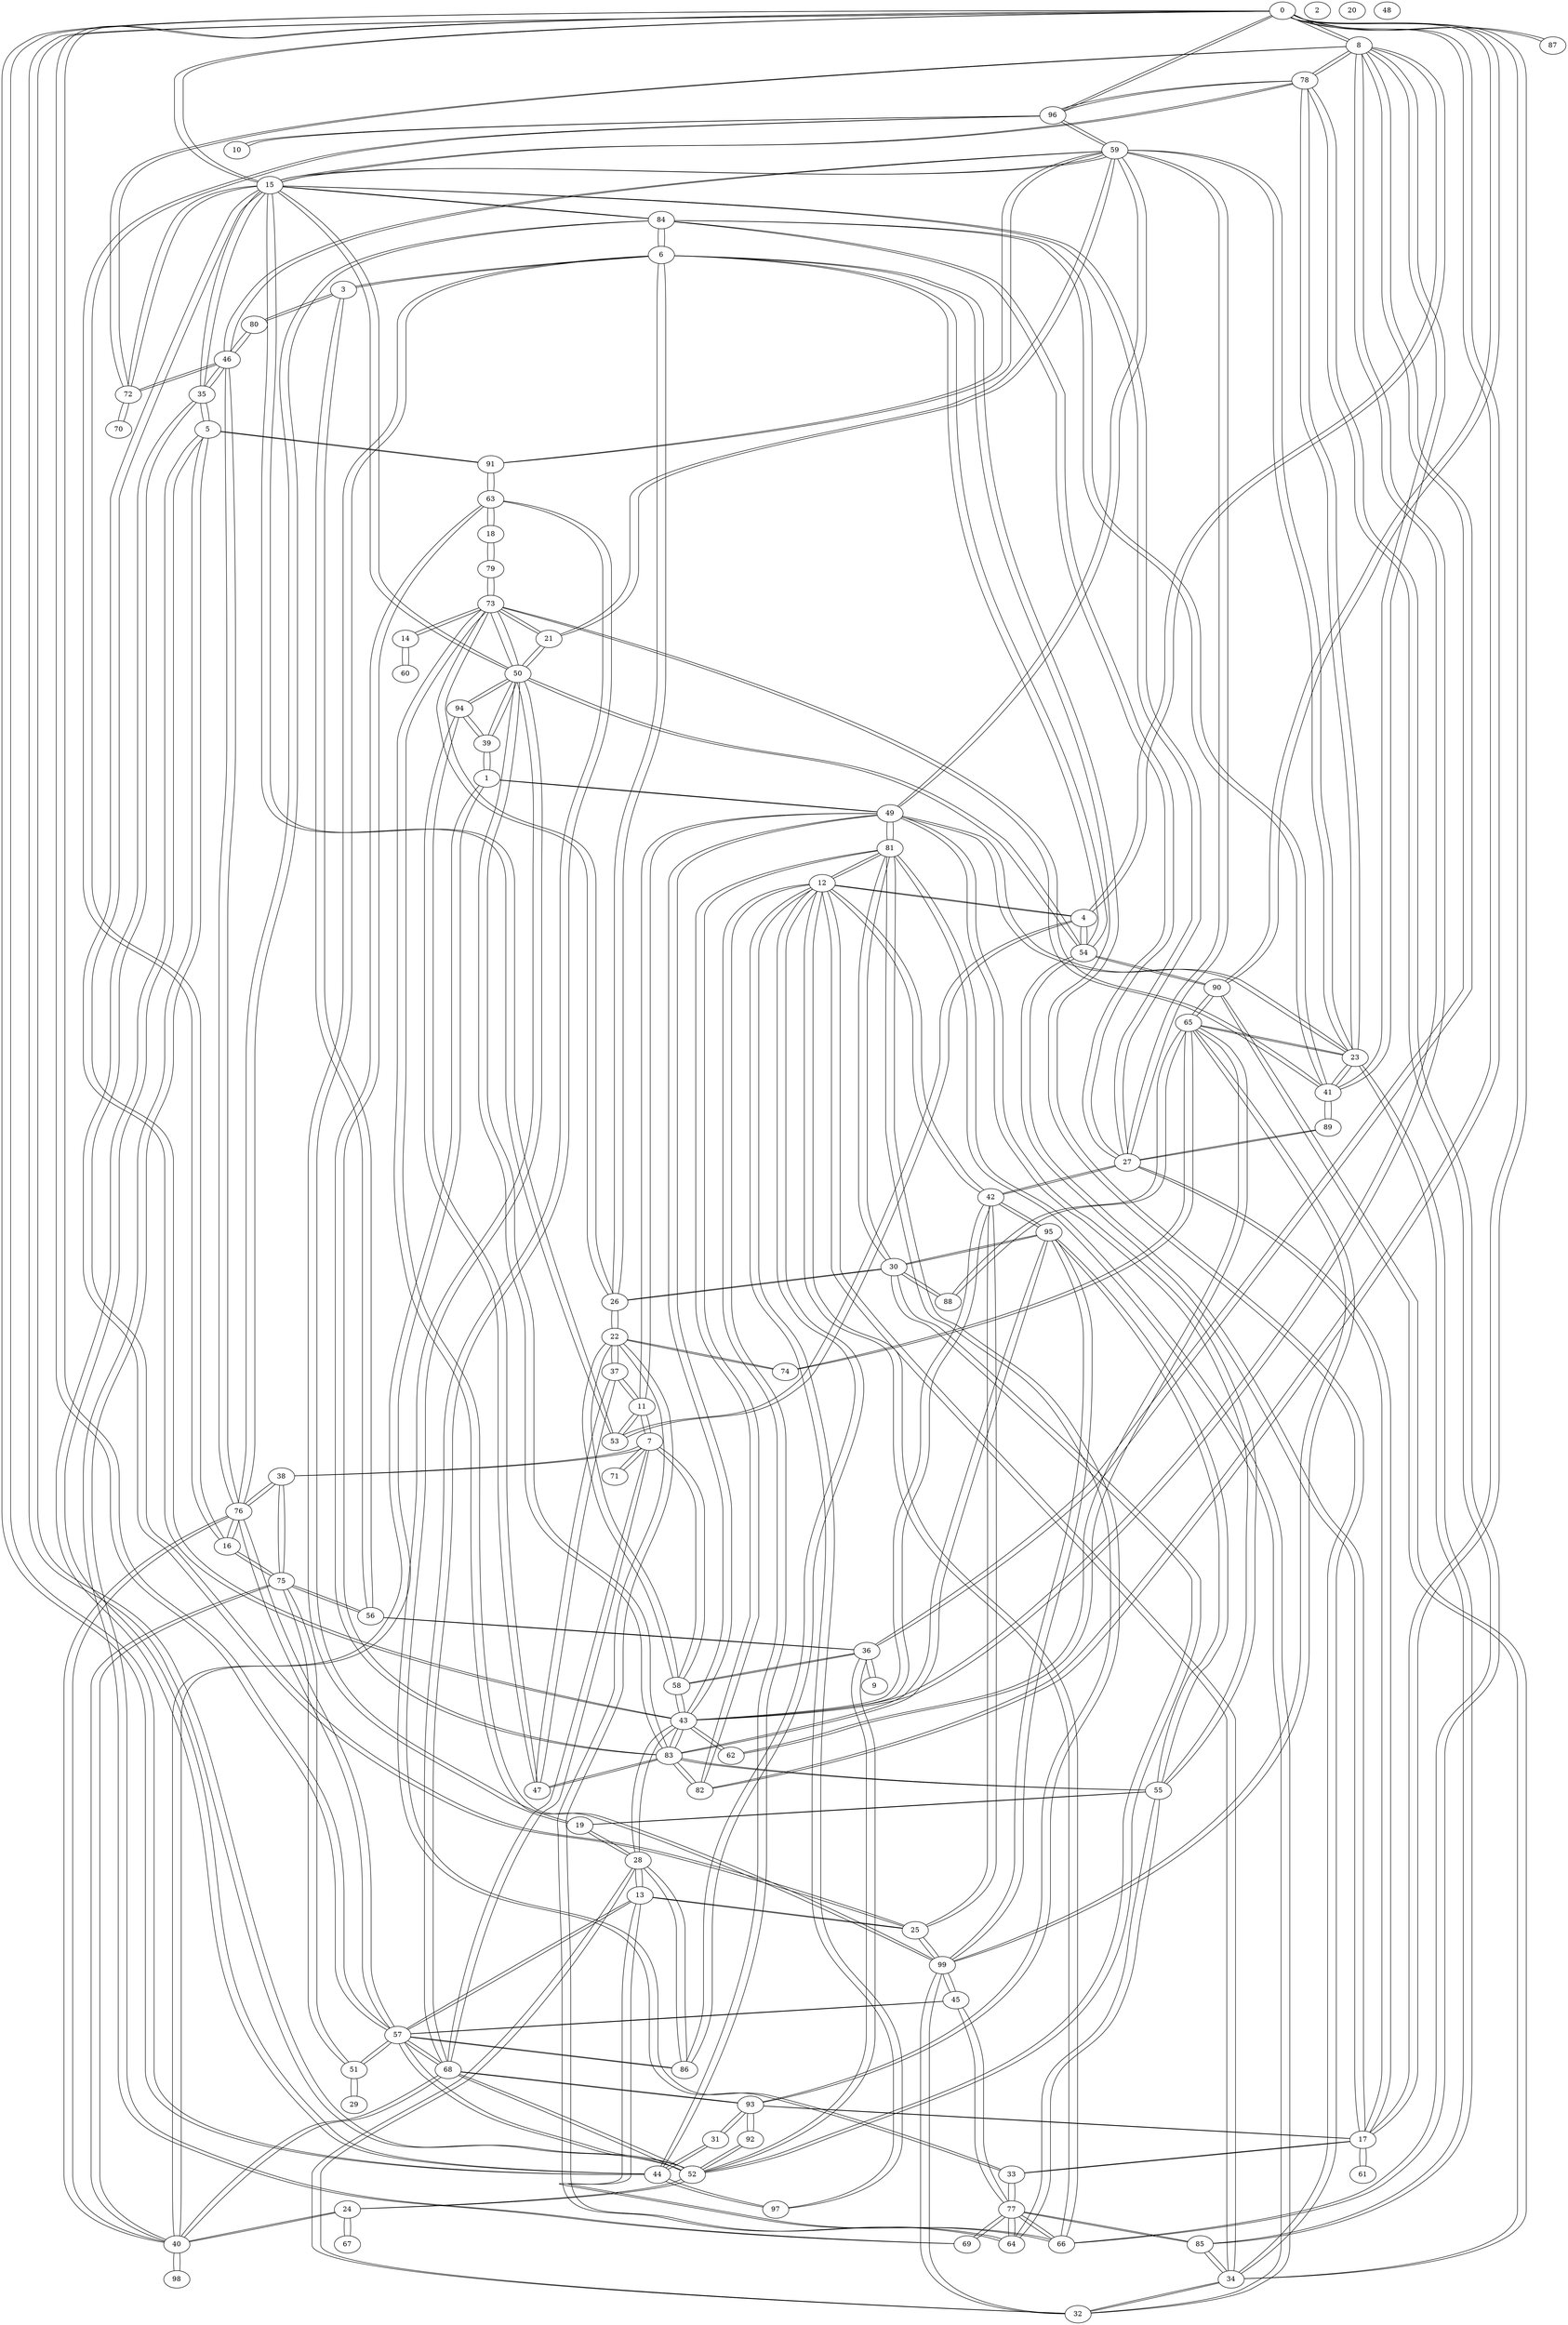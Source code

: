 graph G {
    "0" [label="0"];
    "1" [label="1"];
    "2" [label="2"];
    "3" [label="3"];
    "4" [label="4"];
    "5" [label="5"];
    "6" [label="6"];
    "7" [label="7"];
    "8" [label="8"];
    "9" [label="9"];
    "10" [label="10"];
    "11" [label="11"];
    "12" [label="12"];
    "13" [label="13"];
    "14" [label="14"];
    "15" [label="15"];
    "16" [label="16"];
    "17" [label="17"];
    "18" [label="18"];
    "19" [label="19"];
    "20" [label="20"];
    "21" [label="21"];
    "22" [label="22"];
    "23" [label="23"];
    "24" [label="24"];
    "25" [label="25"];
    "26" [label="26"];
    "27" [label="27"];
    "28" [label="28"];
    "29" [label="29"];
    "30" [label="30"];
    "31" [label="31"];
    "32" [label="32"];
    "33" [label="33"];
    "34" [label="34"];
    "35" [label="35"];
    "36" [label="36"];
    "37" [label="37"];
    "38" [label="38"];
    "39" [label="39"];
    "40" [label="40"];
    "41" [label="41"];
    "42" [label="42"];
    "43" [label="43"];
    "44" [label="44"];
    "45" [label="45"];
    "46" [label="46"];
    "47" [label="47"];
    "48" [label="48"];
    "49" [label="49"];
    "50" [label="50"];
    "51" [label="51"];
    "52" [label="52"];
    "53" [label="53"];
    "54" [label="54"];
    "55" [label="55"];
    "56" [label="56"];
    "57" [label="57"];
    "58" [label="58"];
    "59" [label="59"];
    "60" [label="60"];
    "61" [label="61"];
    "62" [label="62"];
    "63" [label="63"];
    "64" [label="64"];
    "65" [label="65"];
    "66" [label="66"];
    "67" [label="67"];
    "68" [label="68"];
    "69" [label="69"];
    "70" [label="70"];
    "71" [label="71"];
    "72" [label="72"];
    "73" [label="73"];
    "74" [label="74"];
    "75" [label="75"];
    "76" [label="76"];
    "77" [label="77"];
    "78" [label="78"];
    "79" [label="79"];
    "80" [label="80"];
    "81" [label="81"];
    "82" [label="82"];
    "83" [label="83"];
    "84" [label="84"];
    "85" [label="85"];
    "86" [label="86"];
    "87" [label="87"];
    "88" [label="88"];
    "89" [label="89"];
    "90" [label="90"];
    "91" [label="91"];
    "92" [label="92"];
    "93" [label="93"];
    "94" [label="94"];
    "95" [label="95"];
    "96" [label="96"];
    "97" [label="97"];
    "98" [label="98"];
    "99" [label="99"];
    "81" -- "93";
    "93" -- "81";
    "46" -- "72";
    "72" -- "46";
    "25" -- "35";
    "35" -- "25";
    "23" -- "78";
    "78" -- "23";
    "38" -- "75";
    "75" -- "38";
    "17" -- "93";
    "93" -- "17";
    "66" -- "77";
    "77" -- "66";
    "12" -- "34";
    "34" -- "12";
    "3" -- "6";
    "6" -- "3";
    "22" -- "37";
    "37" -- "22";
    "0" -- "15";
    "15" -- "0";
    "63" -- "83";
    "83" -- "63";
    "30" -- "88";
    "88" -- "30";
    "27" -- "42";
    "42" -- "27";
    "50" -- "94";
    "94" -- "50";
    "22" -- "58";
    "58" -- "22";
    "12" -- "86";
    "86" -- "12";
    "46" -- "80";
    "80" -- "46";
    "15" -- "53";
    "53" -- "15";
    "77" -- "85";
    "85" -- "77";
    "32" -- "81";
    "81" -- "32";
    "11" -- "53";
    "53" -- "11";
    "6" -- "34";
    "34" -- "6";
    "51" -- "57";
    "57" -- "51";
    "52" -- "68";
    "68" -- "52";
    "5" -- "35";
    "35" -- "5";
    "15" -- "78";
    "78" -- "15";
    "49" -- "81";
    "81" -- "49";
    "40" -- "76";
    "76" -- "40";
    "36" -- "52";
    "52" -- "36";
    "69" -- "77";
    "77" -- "69";
    "46" -- "59";
    "59" -- "46";
    "28" -- "43";
    "43" -- "28";
    "16" -- "96";
    "96" -- "16";
    "29" -- "51";
    "51" -- "29";
    "17" -- "54";
    "54" -- "17";
    "13" -- "25";
    "25" -- "13";
    "12" -- "81";
    "81" -- "12";
    "8" -- "36";
    "36" -- "8";
    "0" -- "87";
    "87" -- "0";
    "0" -- "57";
    "57" -- "0";
    "14" -- "73";
    "73" -- "14";
    "70" -- "72";
    "72" -- "70";
    "41" -- "84";
    "84" -- "41";
    "28" -- "86";
    "86" -- "28";
    "38" -- "76";
    "76" -- "38";
    "43" -- "62";
    "62" -- "43";
    "7" -- "38";
    "38" -- "7";
    "50" -- "83";
    "83" -- "50";
    "13" -- "28";
    "28" -- "13";
    "55" -- "64";
    "64" -- "55";
    "40" -- "75";
    "75" -- "40";
    "21" -- "73";
    "73" -- "21";
    "44" -- "97";
    "97" -- "44";
    "8" -- "41";
    "41" -- "8";
    "4" -- "54";
    "54" -- "4";
    "39" -- "94";
    "94" -- "39";
    "6" -- "26";
    "26" -- "6";
    "4" -- "53";
    "53" -- "4";
    "24" -- "67";
    "67" -- "24";
    "1" -- "40";
    "40" -- "1";
    "24" -- "52";
    "52" -- "24";
    "14" -- "60";
    "60" -- "14";
    "15" -- "59";
    "59" -- "15";
    "21" -- "50";
    "50" -- "21";
    "7" -- "71";
    "71" -- "7";
    "50" -- "54";
    "54" -- "50";
    "12" -- "42";
    "42" -- "12";
    "12" -- "97";
    "97" -- "12";
    "34" -- "90";
    "90" -- "34";
    "8" -- "43";
    "43" -- "8";
    "92" -- "93";
    "93" -- "92";
    "81" -- "82";
    "82" -- "81";
    "49" -- "55";
    "55" -- "49";
    "22" -- "74";
    "74" -- "22";
    "0" -- "90";
    "90" -- "0";
    "43" -- "58";
    "58" -- "43";
    "15" -- "50";
    "50" -- "15";
    "13" -- "66";
    "66" -- "13";
    "28" -- "32";
    "32" -- "28";
    "51" -- "75";
    "75" -- "51";
    "25" -- "42";
    "42" -- "25";
    "5" -- "69";
    "69" -- "5";
    "23" -- "65";
    "65" -- "23";
    "56" -- "75";
    "75" -- "56";
    "16" -- "76";
    "76" -- "16";
    "73" -- "79";
    "79" -- "73";
    "30" -- "95";
    "95" -- "30";
    "30" -- "52";
    "52" -- "30";
    "15" -- "27";
    "27" -- "15";
    "46" -- "76";
    "76" -- "46";
    "19" -- "55";
    "55" -- "19";
    "30" -- "81";
    "81" -- "30";
    "34" -- "85";
    "85" -- "34";
    "32" -- "99";
    "99" -- "32";
    "3" -- "80";
    "80" -- "3";
    "47" -- "83";
    "83" -- "47";
    "15" -- "43";
    "43" -- "15";
    "23" -- "85";
    "85" -- "23";
    "39" -- "50";
    "50" -- "39";
    "41" -- "73";
    "73" -- "41";
    "40" -- "68";
    "68" -- "40";
    "27" -- "89";
    "89" -- "27";
    "47" -- "94";
    "94" -- "47";
    "7" -- "11";
    "11" -- "7";
    "9" -- "36";
    "36" -- "9";
    "76" -- "84";
    "84" -- "76";
    "4" -- "12";
    "12" -- "4";
    "37" -- "47";
    "47" -- "37";
    "11" -- "49";
    "49" -- "11";
    "66" -- "78";
    "78" -- "66";
    "35" -- "46";
    "46" -- "35";
    "5" -- "44";
    "44" -- "5";
    "0" -- "82";
    "82" -- "0";
    "32" -- "34";
    "34" -- "32";
    "65" -- "74";
    "74" -- "65";
    "15" -- "35";
    "35" -- "15";
    "83" -- "95";
    "95" -- "83";
    "59" -- "96";
    "96" -- "59";
    "42" -- "95";
    "95" -- "42";
    "31" -- "44";
    "44" -- "31";
    "57" -- "68";
    "68" -- "57";
    "22" -- "26";
    "26" -- "22";
    "17" -- "61";
    "61" -- "17";
    "7" -- "68";
    "68" -- "7";
    "7" -- "58";
    "58" -- "7";
    "23" -- "41";
    "41" -- "23";
    "50" -- "73";
    "73" -- "50";
    "52" -- "57";
    "57" -- "52";
    "0" -- "44";
    "44" -- "0";
    "23" -- "59";
    "59" -- "23";
    "63" -- "68";
    "68" -- "63";
    "6" -- "84";
    "84" -- "6";
    "31" -- "93";
    "93" -- "31";
    "65" -- "90";
    "90" -- "65";
    "45" -- "77";
    "77" -- "45";
    "0" -- "96";
    "96" -- "0";
    "27" -- "59";
    "59" -- "27";
    "11" -- "37";
    "37" -- "11";
    "18" -- "79";
    "79" -- "18";
    "65" -- "99";
    "99" -- "65";
    "55" -- "95";
    "95" -- "55";
    "40" -- "98";
    "98" -- "40";
    "10" -- "96";
    "96" -- "10";
    "8" -- "78";
    "78" -- "8";
    "68" -- "93";
    "93" -- "68";
    "36" -- "56";
    "56" -- "36";
    "63" -- "91";
    "91" -- "63";
    "27" -- "84";
    "84" -- "27";
    "21" -- "59";
    "59" -- "21";
    "5" -- "91";
    "91" -- "5";
    "25" -- "99";
    "99" -- "25";
    "13" -- "57";
    "57" -- "13";
    "8" -- "72";
    "72" -- "8";
    "12" -- "44";
    "44" -- "12";
    "43" -- "49";
    "49" -- "43";
    "45" -- "99";
    "99" -- "45";
    "33" -- "77";
    "77" -- "33";
    "65" -- "88";
    "88" -- "65";
    "17" -- "27";
    "27" -- "17";
    "0" -- "52";
    "52" -- "0";
    "15" -- "72";
    "72" -- "15";
    "12" -- "66";
    "66" -- "12";
    "3" -- "56";
    "56" -- "3";
    "73" -- "99";
    "99" -- "73";
    "95" -- "99";
    "99" -- "95";
    "62" -- "65";
    "65" -- "62";
    "17" -- "33";
    "33" -- "17";
    "57" -- "86";
    "86" -- "57";
    "52" -- "92";
    "92" -- "52";
    "59" -- "91";
    "91" -- "59";
    "15" -- "84";
    "84" -- "15";
    "64" -- "77";
    "77" -- "64";
    "41" -- "89";
    "89" -- "41";
    "1" -- "39";
    "39" -- "1";
    "43" -- "83";
    "83" -- "43";
    "26" -- "73";
    "73" -- "26";
    "24" -- "40";
    "40" -- "24";
    "4" -- "8";
    "8" -- "4";
    "42" -- "43";
    "43" -- "42";
    "19" -- "28";
    "28" -- "19";
    "55" -- "83";
    "83" -- "55";
    "82" -- "83";
    "83" -- "82";
    "49" -- "59";
    "59" -- "49";
    "23" -- "49";
    "49" -- "23";
    "57" -- "76";
    "76" -- "57";
    "0" -- "17";
    "17" -- "0";
    "26" -- "30";
    "30" -- "26";
    "22" -- "64";
    "64" -- "22";
    "6" -- "54";
    "54" -- "6";
    "45" -- "57";
    "57" -- "45";
    "16" -- "75";
    "75" -- "16";
    "18" -- "63";
    "63" -- "18";
    "1" -- "49";
    "49" -- "1";
    "78" -- "96";
    "96" -- "78";
    "33" -- "50";
    "50" -- "33";
    "54" -- "90";
    "90" -- "54";
    "0" -- "8";
    "8" -- "0";
    "36" -- "58";
    "58" -- "36";
    "6" -- "19";
    "19" -- "6";
}